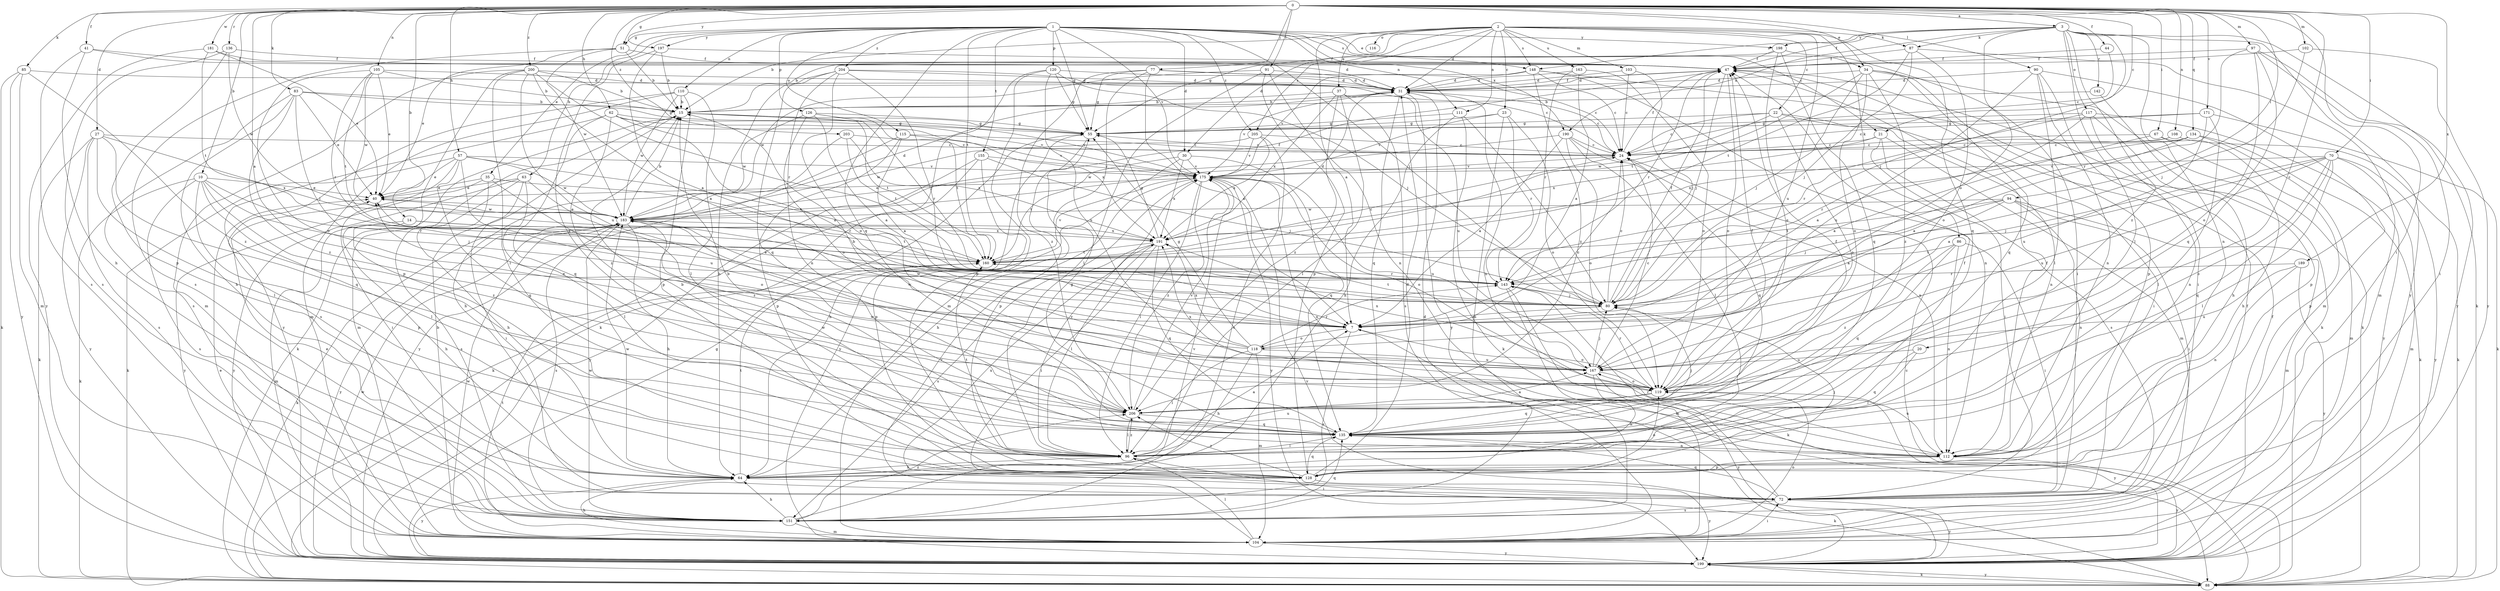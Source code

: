 strict digraph  {
0;
1;
2;
3;
7;
10;
14;
15;
20;
21;
22;
23;
24;
27;
30;
31;
34;
35;
37;
40;
41;
44;
47;
51;
55;
57;
62;
63;
64;
67;
70;
72;
77;
80;
83;
85;
86;
87;
88;
90;
91;
94;
96;
97;
102;
103;
104;
105;
108;
110;
111;
112;
115;
116;
117;
118;
119;
120;
126;
128;
134;
135;
136;
142;
143;
148;
151;
155;
160;
163;
167;
171;
175;
181;
183;
189;
190;
191;
197;
198;
199;
200;
203;
204;
205;
206;
0 -> 3  [label=a];
0 -> 7  [label=a];
0 -> 10  [label=b];
0 -> 14  [label=b];
0 -> 20  [label=c];
0 -> 21  [label=c];
0 -> 27  [label=d];
0 -> 34  [label=e];
0 -> 41  [label=f];
0 -> 44  [label=f];
0 -> 51  [label=g];
0 -> 57  [label=h];
0 -> 62  [label=h];
0 -> 67  [label=i];
0 -> 70  [label=i];
0 -> 72  [label=i];
0 -> 77  [label=j];
0 -> 83  [label=k];
0 -> 85  [label=k];
0 -> 90  [label=l];
0 -> 91  [label=l];
0 -> 94  [label=l];
0 -> 97  [label=m];
0 -> 102  [label=m];
0 -> 105  [label=n];
0 -> 108  [label=n];
0 -> 134  [label=q];
0 -> 136  [label=r];
0 -> 171  [label=v];
0 -> 181  [label=w];
0 -> 189  [label=x];
0 -> 197  [label=y];
0 -> 200  [label=z];
0 -> 203  [label=z];
1 -> 21  [label=c];
1 -> 30  [label=d];
1 -> 34  [label=e];
1 -> 35  [label=e];
1 -> 51  [label=g];
1 -> 55  [label=g];
1 -> 63  [label=h];
1 -> 80  [label=j];
1 -> 110  [label=n];
1 -> 111  [label=n];
1 -> 115  [label=o];
1 -> 120  [label=p];
1 -> 126  [label=p];
1 -> 135  [label=q];
1 -> 148  [label=s];
1 -> 155  [label=t];
1 -> 160  [label=t];
1 -> 175  [label=v];
1 -> 190  [label=x];
1 -> 197  [label=y];
1 -> 198  [label=y];
1 -> 204  [label=z];
1 -> 205  [label=z];
2 -> 7  [label=a];
2 -> 15  [label=b];
2 -> 22  [label=c];
2 -> 23  [label=c];
2 -> 30  [label=d];
2 -> 31  [label=d];
2 -> 37  [label=e];
2 -> 55  [label=g];
2 -> 86  [label=k];
2 -> 87  [label=k];
2 -> 103  [label=m];
2 -> 111  [label=n];
2 -> 116  [label=o];
2 -> 135  [label=q];
2 -> 148  [label=s];
2 -> 163  [label=u];
2 -> 167  [label=u];
2 -> 205  [label=z];
3 -> 47  [label=f];
3 -> 80  [label=j];
3 -> 87  [label=k];
3 -> 88  [label=k];
3 -> 96  [label=l];
3 -> 112  [label=n];
3 -> 117  [label=o];
3 -> 118  [label=o];
3 -> 142  [label=r];
3 -> 148  [label=s];
3 -> 190  [label=x];
3 -> 198  [label=y];
3 -> 199  [label=y];
3 -> 206  [label=z];
7 -> 118  [label=o];
7 -> 119  [label=o];
7 -> 151  [label=s];
7 -> 183  [label=w];
10 -> 40  [label=e];
10 -> 80  [label=j];
10 -> 88  [label=k];
10 -> 96  [label=l];
10 -> 128  [label=p];
10 -> 143  [label=r];
10 -> 151  [label=s];
10 -> 206  [label=z];
14 -> 64  [label=h];
14 -> 104  [label=m];
14 -> 160  [label=t];
14 -> 191  [label=x];
15 -> 55  [label=g];
15 -> 88  [label=k];
15 -> 104  [label=m];
15 -> 160  [label=t];
15 -> 175  [label=v];
20 -> 96  [label=l];
20 -> 135  [label=q];
20 -> 167  [label=u];
21 -> 24  [label=c];
21 -> 72  [label=i];
21 -> 104  [label=m];
21 -> 151  [label=s];
21 -> 191  [label=x];
22 -> 24  [label=c];
22 -> 55  [label=g];
22 -> 72  [label=i];
22 -> 112  [label=n];
22 -> 119  [label=o];
22 -> 183  [label=w];
23 -> 55  [label=g];
23 -> 119  [label=o];
23 -> 143  [label=r];
23 -> 151  [label=s];
23 -> 175  [label=v];
24 -> 47  [label=f];
24 -> 135  [label=q];
24 -> 175  [label=v];
27 -> 24  [label=c];
27 -> 88  [label=k];
27 -> 96  [label=l];
27 -> 135  [label=q];
27 -> 151  [label=s];
27 -> 191  [label=x];
27 -> 199  [label=y];
30 -> 64  [label=h];
30 -> 135  [label=q];
30 -> 160  [label=t];
30 -> 175  [label=v];
30 -> 191  [label=x];
31 -> 15  [label=b];
31 -> 24  [label=c];
31 -> 47  [label=f];
31 -> 112  [label=n];
31 -> 135  [label=q];
31 -> 175  [label=v];
31 -> 199  [label=y];
34 -> 31  [label=d];
34 -> 80  [label=j];
34 -> 88  [label=k];
34 -> 119  [label=o];
34 -> 128  [label=p];
34 -> 135  [label=q];
34 -> 160  [label=t];
34 -> 206  [label=z];
35 -> 40  [label=e];
35 -> 64  [label=h];
35 -> 143  [label=r];
35 -> 199  [label=y];
35 -> 206  [label=z];
37 -> 15  [label=b];
37 -> 96  [label=l];
37 -> 151  [label=s];
37 -> 167  [label=u];
37 -> 191  [label=x];
37 -> 206  [label=z];
40 -> 183  [label=w];
41 -> 31  [label=d];
41 -> 47  [label=f];
41 -> 64  [label=h];
41 -> 151  [label=s];
44 -> 24  [label=c];
44 -> 47  [label=f];
47 -> 31  [label=d];
47 -> 80  [label=j];
47 -> 119  [label=o];
47 -> 143  [label=r];
51 -> 15  [label=b];
51 -> 40  [label=e];
51 -> 47  [label=f];
51 -> 151  [label=s];
51 -> 183  [label=w];
55 -> 24  [label=c];
55 -> 128  [label=p];
55 -> 199  [label=y];
57 -> 40  [label=e];
57 -> 72  [label=i];
57 -> 88  [label=k];
57 -> 135  [label=q];
57 -> 160  [label=t];
57 -> 167  [label=u];
57 -> 175  [label=v];
57 -> 183  [label=w];
62 -> 7  [label=a];
62 -> 55  [label=g];
62 -> 135  [label=q];
62 -> 151  [label=s];
62 -> 175  [label=v];
62 -> 191  [label=x];
62 -> 206  [label=z];
63 -> 40  [label=e];
63 -> 72  [label=i];
63 -> 96  [label=l];
63 -> 119  [label=o];
63 -> 151  [label=s];
63 -> 199  [label=y];
64 -> 72  [label=i];
64 -> 160  [label=t];
64 -> 183  [label=w];
64 -> 199  [label=y];
67 -> 7  [label=a];
67 -> 24  [label=c];
67 -> 64  [label=h];
67 -> 128  [label=p];
70 -> 7  [label=a];
70 -> 80  [label=j];
70 -> 96  [label=l];
70 -> 104  [label=m];
70 -> 119  [label=o];
70 -> 135  [label=q];
70 -> 167  [label=u];
70 -> 175  [label=v];
70 -> 199  [label=y];
72 -> 40  [label=e];
72 -> 135  [label=q];
72 -> 143  [label=r];
72 -> 151  [label=s];
72 -> 191  [label=x];
72 -> 199  [label=y];
77 -> 7  [label=a];
77 -> 24  [label=c];
77 -> 31  [label=d];
77 -> 55  [label=g];
77 -> 104  [label=m];
77 -> 206  [label=z];
80 -> 7  [label=a];
80 -> 24  [label=c];
80 -> 40  [label=e];
80 -> 47  [label=f];
80 -> 160  [label=t];
83 -> 15  [label=b];
83 -> 40  [label=e];
83 -> 55  [label=g];
83 -> 64  [label=h];
83 -> 80  [label=j];
83 -> 151  [label=s];
83 -> 206  [label=z];
85 -> 31  [label=d];
85 -> 88  [label=k];
85 -> 104  [label=m];
85 -> 199  [label=y];
85 -> 206  [label=z];
86 -> 72  [label=i];
86 -> 112  [label=n];
86 -> 135  [label=q];
86 -> 160  [label=t];
86 -> 206  [label=z];
87 -> 47  [label=f];
87 -> 80  [label=j];
87 -> 104  [label=m];
87 -> 119  [label=o];
87 -> 160  [label=t];
88 -> 24  [label=c];
88 -> 175  [label=v];
88 -> 199  [label=y];
90 -> 31  [label=d];
90 -> 72  [label=i];
90 -> 96  [label=l];
90 -> 104  [label=m];
90 -> 112  [label=n];
90 -> 167  [label=u];
91 -> 31  [label=d];
91 -> 96  [label=l];
91 -> 112  [label=n];
91 -> 128  [label=p];
91 -> 183  [label=w];
94 -> 7  [label=a];
94 -> 72  [label=i];
94 -> 80  [label=j];
94 -> 104  [label=m];
94 -> 112  [label=n];
94 -> 160  [label=t];
94 -> 183  [label=w];
96 -> 7  [label=a];
96 -> 15  [label=b];
96 -> 47  [label=f];
96 -> 64  [label=h];
96 -> 88  [label=k];
96 -> 160  [label=t];
96 -> 167  [label=u];
96 -> 175  [label=v];
96 -> 206  [label=z];
97 -> 47  [label=f];
97 -> 72  [label=i];
97 -> 119  [label=o];
97 -> 135  [label=q];
97 -> 143  [label=r];
97 -> 199  [label=y];
102 -> 47  [label=f];
102 -> 80  [label=j];
102 -> 199  [label=y];
103 -> 24  [label=c];
103 -> 31  [label=d];
103 -> 80  [label=j];
104 -> 15  [label=b];
104 -> 31  [label=d];
104 -> 40  [label=e];
104 -> 47  [label=f];
104 -> 64  [label=h];
104 -> 72  [label=i];
104 -> 96  [label=l];
104 -> 119  [label=o];
104 -> 160  [label=t];
104 -> 175  [label=v];
104 -> 183  [label=w];
104 -> 199  [label=y];
105 -> 15  [label=b];
105 -> 31  [label=d];
105 -> 40  [label=e];
105 -> 119  [label=o];
105 -> 143  [label=r];
105 -> 160  [label=t];
105 -> 183  [label=w];
108 -> 24  [label=c];
108 -> 88  [label=k];
108 -> 191  [label=x];
110 -> 15  [label=b];
110 -> 96  [label=l];
110 -> 104  [label=m];
110 -> 128  [label=p];
110 -> 183  [label=w];
110 -> 199  [label=y];
111 -> 55  [label=g];
111 -> 64  [label=h];
111 -> 80  [label=j];
111 -> 88  [label=k];
112 -> 7  [label=a];
112 -> 47  [label=f];
112 -> 128  [label=p];
112 -> 167  [label=u];
112 -> 199  [label=y];
115 -> 7  [label=a];
115 -> 24  [label=c];
115 -> 128  [label=p];
115 -> 175  [label=v];
115 -> 199  [label=y];
117 -> 7  [label=a];
117 -> 55  [label=g];
117 -> 64  [label=h];
117 -> 112  [label=n];
117 -> 143  [label=r];
117 -> 199  [label=y];
118 -> 24  [label=c];
118 -> 40  [label=e];
118 -> 55  [label=g];
118 -> 64  [label=h];
118 -> 96  [label=l];
118 -> 104  [label=m];
118 -> 143  [label=r];
118 -> 167  [label=u];
118 -> 183  [label=w];
118 -> 191  [label=x];
119 -> 47  [label=f];
119 -> 135  [label=q];
119 -> 143  [label=r];
119 -> 191  [label=x];
119 -> 199  [label=y];
119 -> 206  [label=z];
120 -> 31  [label=d];
120 -> 55  [label=g];
120 -> 80  [label=j];
120 -> 88  [label=k];
120 -> 128  [label=p];
120 -> 167  [label=u];
126 -> 7  [label=a];
126 -> 55  [label=g];
126 -> 119  [label=o];
126 -> 143  [label=r];
126 -> 160  [label=t];
126 -> 183  [label=w];
128 -> 31  [label=d];
128 -> 80  [label=j];
128 -> 119  [label=o];
128 -> 135  [label=q];
128 -> 199  [label=y];
128 -> 206  [label=z];
134 -> 7  [label=a];
134 -> 24  [label=c];
134 -> 88  [label=k];
134 -> 104  [label=m];
134 -> 143  [label=r];
135 -> 15  [label=b];
135 -> 55  [label=g];
135 -> 80  [label=j];
135 -> 96  [label=l];
135 -> 112  [label=n];
135 -> 183  [label=w];
136 -> 47  [label=f];
136 -> 128  [label=p];
136 -> 151  [label=s];
136 -> 183  [label=w];
142 -> 15  [label=b];
142 -> 128  [label=p];
143 -> 80  [label=j];
143 -> 88  [label=k];
143 -> 104  [label=m];
148 -> 24  [label=c];
148 -> 31  [label=d];
148 -> 88  [label=k];
148 -> 112  [label=n];
148 -> 175  [label=v];
148 -> 206  [label=z];
151 -> 64  [label=h];
151 -> 104  [label=m];
151 -> 135  [label=q];
151 -> 175  [label=v];
151 -> 183  [label=w];
151 -> 206  [label=z];
155 -> 80  [label=j];
155 -> 88  [label=k];
155 -> 128  [label=p];
155 -> 175  [label=v];
155 -> 199  [label=y];
160 -> 24  [label=c];
160 -> 143  [label=r];
160 -> 175  [label=v];
163 -> 7  [label=a];
163 -> 31  [label=d];
163 -> 119  [label=o];
163 -> 143  [label=r];
167 -> 15  [label=b];
167 -> 24  [label=c];
167 -> 64  [label=h];
167 -> 80  [label=j];
167 -> 119  [label=o];
167 -> 191  [label=x];
167 -> 199  [label=y];
171 -> 24  [label=c];
171 -> 55  [label=g];
171 -> 88  [label=k];
171 -> 96  [label=l];
171 -> 167  [label=u];
175 -> 40  [label=e];
175 -> 64  [label=h];
175 -> 96  [label=l];
175 -> 112  [label=n];
175 -> 119  [label=o];
175 -> 167  [label=u];
175 -> 199  [label=y];
175 -> 206  [label=z];
181 -> 40  [label=e];
181 -> 47  [label=f];
181 -> 160  [label=t];
181 -> 199  [label=y];
183 -> 15  [label=b];
183 -> 31  [label=d];
183 -> 40  [label=e];
183 -> 47  [label=f];
183 -> 64  [label=h];
183 -> 88  [label=k];
183 -> 151  [label=s];
183 -> 191  [label=x];
183 -> 199  [label=y];
189 -> 112  [label=n];
189 -> 143  [label=r];
189 -> 167  [label=u];
189 -> 199  [label=y];
190 -> 7  [label=a];
190 -> 24  [label=c];
190 -> 96  [label=l];
190 -> 112  [label=n];
190 -> 119  [label=o];
190 -> 183  [label=w];
191 -> 31  [label=d];
191 -> 55  [label=g];
191 -> 72  [label=i];
191 -> 96  [label=l];
191 -> 135  [label=q];
191 -> 151  [label=s];
191 -> 160  [label=t];
197 -> 7  [label=a];
197 -> 15  [label=b];
197 -> 47  [label=f];
197 -> 206  [label=z];
198 -> 15  [label=b];
198 -> 47  [label=f];
198 -> 72  [label=i];
198 -> 119  [label=o];
198 -> 135  [label=q];
199 -> 47  [label=f];
199 -> 55  [label=g];
199 -> 88  [label=k];
199 -> 183  [label=w];
200 -> 7  [label=a];
200 -> 15  [label=b];
200 -> 31  [label=d];
200 -> 96  [label=l];
200 -> 104  [label=m];
200 -> 128  [label=p];
200 -> 143  [label=r];
200 -> 167  [label=u];
203 -> 24  [label=c];
203 -> 64  [label=h];
203 -> 160  [label=t];
203 -> 191  [label=x];
204 -> 24  [label=c];
204 -> 31  [label=d];
204 -> 64  [label=h];
204 -> 80  [label=j];
204 -> 112  [label=n];
204 -> 119  [label=o];
204 -> 135  [label=q];
205 -> 24  [label=c];
205 -> 151  [label=s];
205 -> 175  [label=v];
205 -> 183  [label=w];
205 -> 191  [label=x];
206 -> 47  [label=f];
206 -> 96  [label=l];
206 -> 135  [label=q];
206 -> 175  [label=v];
206 -> 183  [label=w];
}
